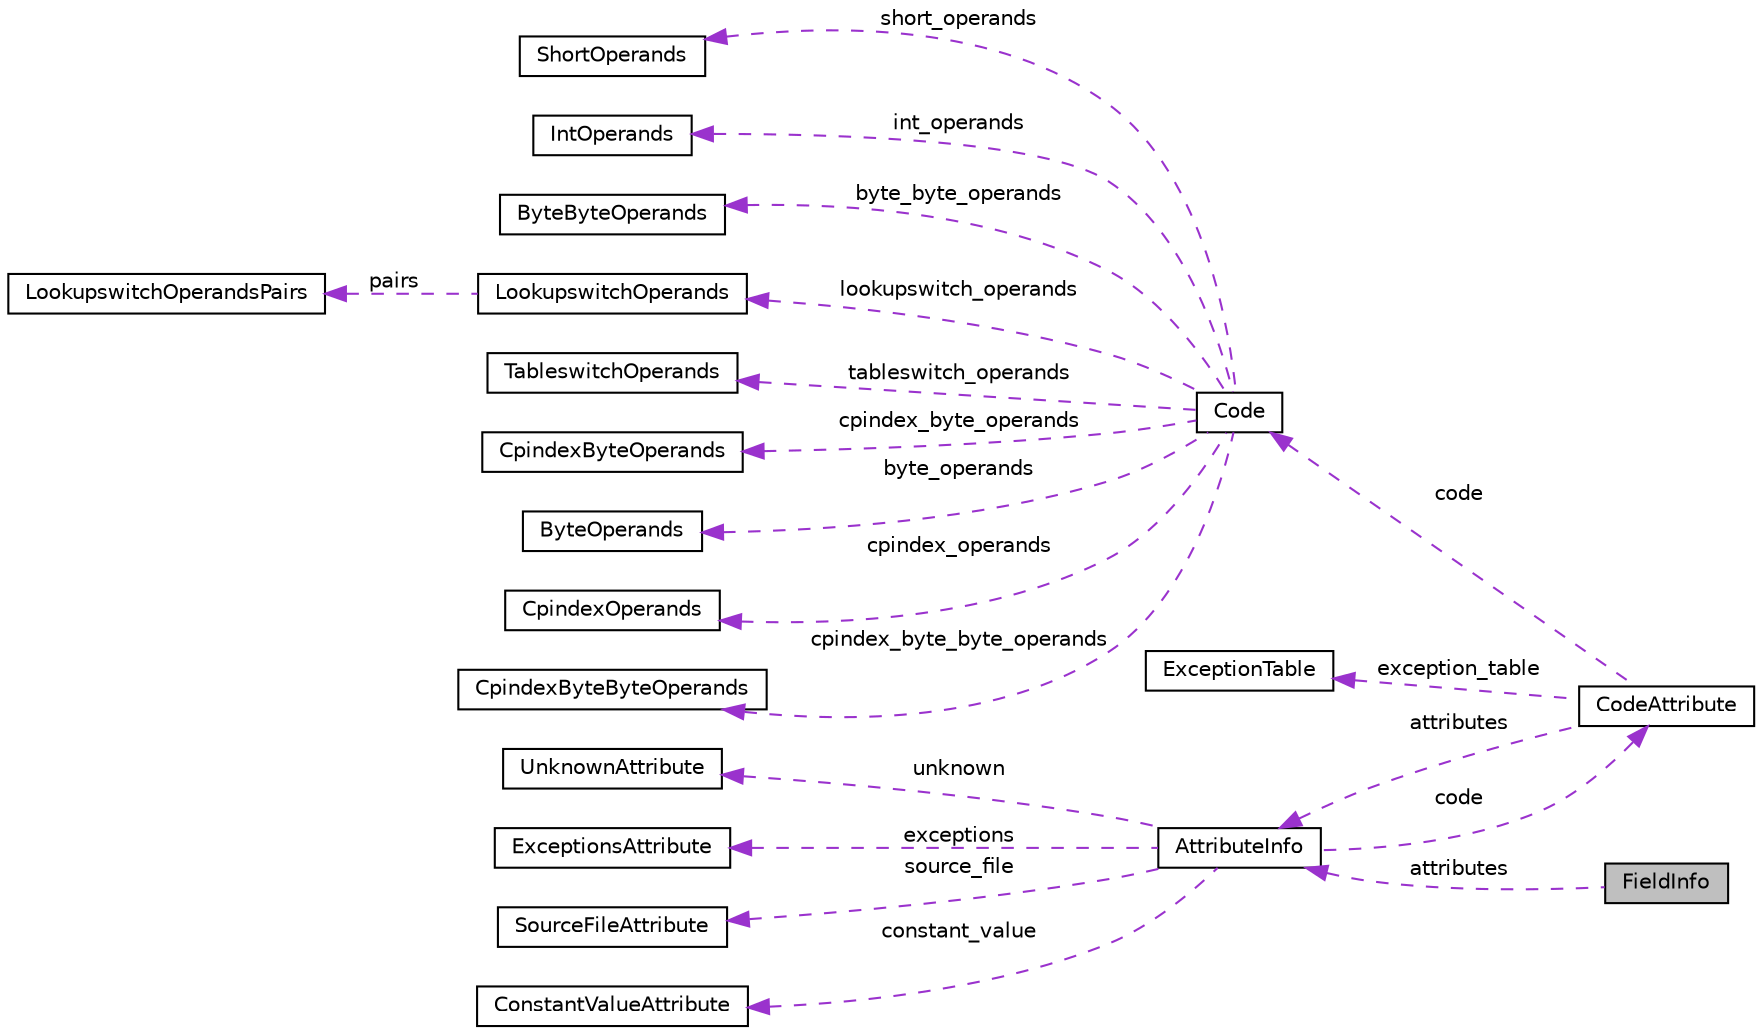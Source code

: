 digraph "FieldInfo"
{
 // LATEX_PDF_SIZE
  edge [fontname="Helvetica",fontsize="10",labelfontname="Helvetica",labelfontsize="10"];
  node [fontname="Helvetica",fontsize="10",shape=record];
  rankdir="LR";
  Node1 [label="FieldInfo",height=0.2,width=0.4,color="black", fillcolor="grey75", style="filled", fontcolor="black",tooltip=" "];
  Node2 -> Node1 [dir="back",color="darkorchid3",fontsize="10",style="dashed",label=" attributes" ,fontname="Helvetica"];
  Node2 [label="AttributeInfo",height=0.2,width=0.4,color="black", fillcolor="white", style="filled",URL="$structAttributeInfo.html",tooltip=" "];
  Node3 -> Node2 [dir="back",color="darkorchid3",fontsize="10",style="dashed",label=" unknown" ,fontname="Helvetica"];
  Node3 [label="UnknownAttribute",height=0.2,width=0.4,color="black", fillcolor="white", style="filled",URL="$structUnknownAttribute.html",tooltip=" "];
  Node4 -> Node2 [dir="back",color="darkorchid3",fontsize="10",style="dashed",label=" exceptions" ,fontname="Helvetica"];
  Node4 [label="ExceptionsAttribute",height=0.2,width=0.4,color="black", fillcolor="white", style="filled",URL="$structExceptionsAttribute.html",tooltip=" "];
  Node5 -> Node2 [dir="back",color="darkorchid3",fontsize="10",style="dashed",label=" source_file" ,fontname="Helvetica"];
  Node5 [label="SourceFileAttribute",height=0.2,width=0.4,color="black", fillcolor="white", style="filled",URL="$structSourceFileAttribute.html",tooltip=" "];
  Node6 -> Node2 [dir="back",color="darkorchid3",fontsize="10",style="dashed",label=" code" ,fontname="Helvetica"];
  Node6 [label="CodeAttribute",height=0.2,width=0.4,color="black", fillcolor="white", style="filled",URL="$structCodeAttribute.html",tooltip=" "];
  Node2 -> Node6 [dir="back",color="darkorchid3",fontsize="10",style="dashed",label=" attributes" ,fontname="Helvetica"];
  Node7 -> Node6 [dir="back",color="darkorchid3",fontsize="10",style="dashed",label=" code" ,fontname="Helvetica"];
  Node7 [label="Code",height=0.2,width=0.4,color="black", fillcolor="white", style="filled",URL="$structCode.html",tooltip=" "];
  Node8 -> Node7 [dir="back",color="darkorchid3",fontsize="10",style="dashed",label=" short_operands" ,fontname="Helvetica"];
  Node8 [label="ShortOperands",height=0.2,width=0.4,color="black", fillcolor="white", style="filled",URL="$structShortOperands.html",tooltip=" "];
  Node9 -> Node7 [dir="back",color="darkorchid3",fontsize="10",style="dashed",label=" int_operands" ,fontname="Helvetica"];
  Node9 [label="IntOperands",height=0.2,width=0.4,color="black", fillcolor="white", style="filled",URL="$structIntOperands.html",tooltip=" "];
  Node10 -> Node7 [dir="back",color="darkorchid3",fontsize="10",style="dashed",label=" byte_byte_operands" ,fontname="Helvetica"];
  Node10 [label="ByteByteOperands",height=0.2,width=0.4,color="black", fillcolor="white", style="filled",URL="$structByteByteOperands.html",tooltip=" "];
  Node11 -> Node7 [dir="back",color="darkorchid3",fontsize="10",style="dashed",label=" lookupswitch_operands" ,fontname="Helvetica"];
  Node11 [label="LookupswitchOperands",height=0.2,width=0.4,color="black", fillcolor="white", style="filled",URL="$structLookupswitchOperands.html",tooltip=" "];
  Node12 -> Node11 [dir="back",color="darkorchid3",fontsize="10",style="dashed",label=" pairs" ,fontname="Helvetica"];
  Node12 [label="LookupswitchOperandsPairs",height=0.2,width=0.4,color="black", fillcolor="white", style="filled",URL="$structLookupswitchOperandsPairs.html",tooltip=" "];
  Node13 -> Node7 [dir="back",color="darkorchid3",fontsize="10",style="dashed",label=" tableswitch_operands" ,fontname="Helvetica"];
  Node13 [label="TableswitchOperands",height=0.2,width=0.4,color="black", fillcolor="white", style="filled",URL="$structTableswitchOperands.html",tooltip=" "];
  Node14 -> Node7 [dir="back",color="darkorchid3",fontsize="10",style="dashed",label=" cpindex_byte_operands" ,fontname="Helvetica"];
  Node14 [label="CpindexByteOperands",height=0.2,width=0.4,color="black", fillcolor="white", style="filled",URL="$structCpindexByteOperands.html",tooltip=" "];
  Node15 -> Node7 [dir="back",color="darkorchid3",fontsize="10",style="dashed",label=" byte_operands" ,fontname="Helvetica"];
  Node15 [label="ByteOperands",height=0.2,width=0.4,color="black", fillcolor="white", style="filled",URL="$structByteOperands.html",tooltip=" "];
  Node16 -> Node7 [dir="back",color="darkorchid3",fontsize="10",style="dashed",label=" cpindex_operands" ,fontname="Helvetica"];
  Node16 [label="CpindexOperands",height=0.2,width=0.4,color="black", fillcolor="white", style="filled",URL="$structCpindexOperands.html",tooltip=" "];
  Node17 -> Node7 [dir="back",color="darkorchid3",fontsize="10",style="dashed",label=" cpindex_byte_byte_operands" ,fontname="Helvetica"];
  Node17 [label="CpindexByteByteOperands",height=0.2,width=0.4,color="black", fillcolor="white", style="filled",URL="$structCpindexByteByteOperands.html",tooltip=" "];
  Node18 -> Node6 [dir="back",color="darkorchid3",fontsize="10",style="dashed",label=" exception_table" ,fontname="Helvetica"];
  Node18 [label="ExceptionTable",height=0.2,width=0.4,color="black", fillcolor="white", style="filled",URL="$structExceptionTable.html",tooltip=" "];
  Node19 -> Node2 [dir="back",color="darkorchid3",fontsize="10",style="dashed",label=" constant_value" ,fontname="Helvetica"];
  Node19 [label="ConstantValueAttribute",height=0.2,width=0.4,color="black", fillcolor="white", style="filled",URL="$structConstantValueAttribute.html",tooltip="É atributo."];
}
